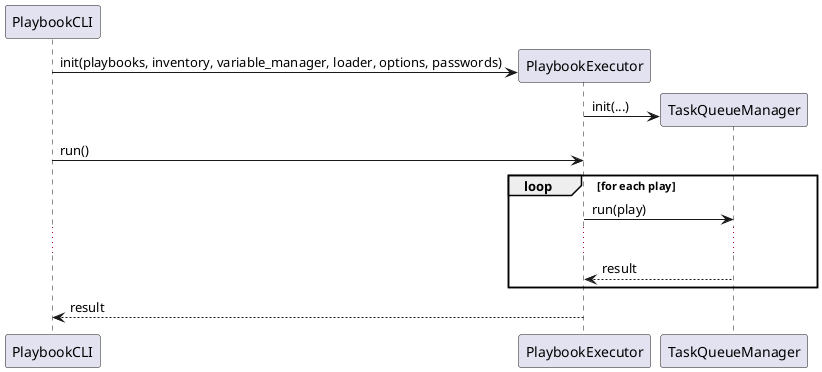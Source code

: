 @startuml

participant PlaybookCLI
create PlaybookExecutor
PlaybookCLI -> PlaybookExecutor: init(playbooks, inventory, variable_manager, loader, options, passwords)
create TaskQueueManager
PlaybookExecutor -> TaskQueueManager: init(...)
PlaybookCLI -> PlaybookExecutor: run()

loop for each play
PlaybookExecutor -> TaskQueueManager: run(play)
...
TaskQueueManager --> PlaybookExecutor: result
end

PlaybookExecutor --> PlaybookCLI: result

@enduml

